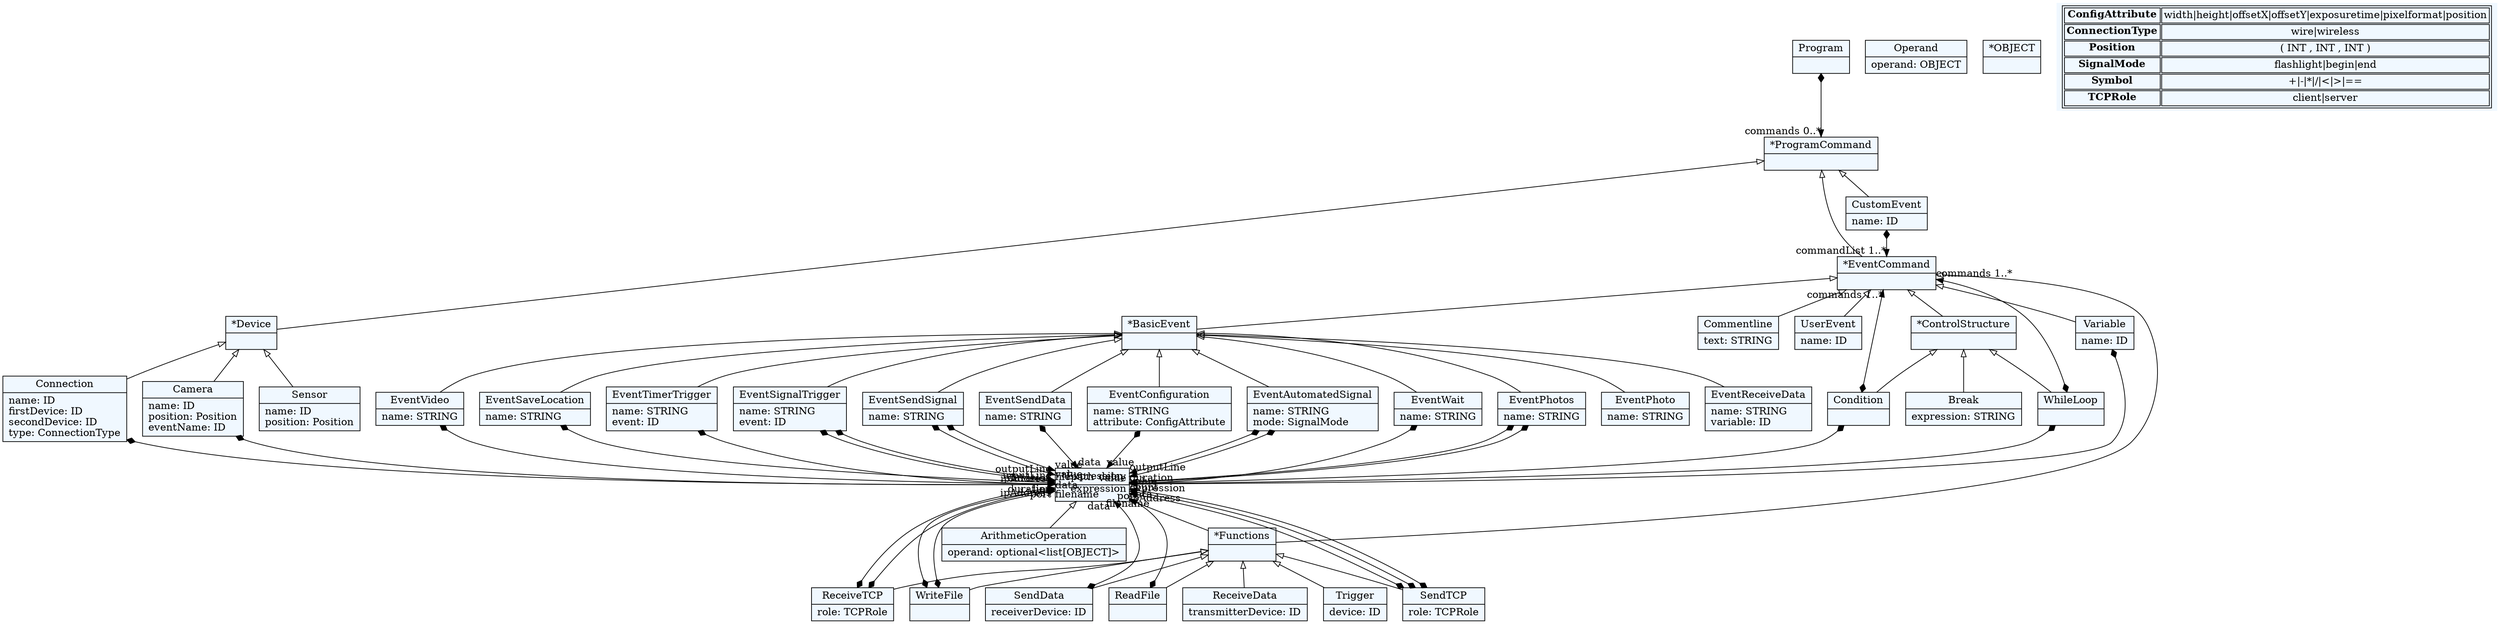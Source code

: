
    digraph textX {
    fontname = "Bitstream Vera Sans"
    fontsize = 8
    node[
        shape=record,
        style=filled,
        fillcolor=aliceblue
    ]
    nodesep = 0.3
    edge[dir=black,arrowtail=empty]


2717983347968[ label="{Program|}"]

2717983319200[ label="{*ProgramCommand|}"]

2717983354912[ label="{*EventCommand|}"]

2717983353920[ label="{*Device|}"]

2717983355904[ label="{Camera|name: ID\lposition: Position\leventName: ID\l}"]

2717983357888[ label="{Sensor|name: ID\lposition: Position\l}"]

2717983360864[ label="{Connection|name: ID\lfirstDevice: ID\lsecondDevice: ID\ltype: ConnectionType\l}"]

2717983373760[ label="{CustomEvent|name: ID\l}"]

2717983370784[ label="{UserEvent|name: ID\l}"]

2717983263648[ label="{*BasicEvent|}"]

2717983274560[ label="{EventWait|name: STRING\l}"]

2717983264640[ label="{EventPhoto|name: STRING\l}"]

2717983259680[ label="{EventPhotos|name: STRING\l}"]

2717983273568[ label="{EventVideo|name: STRING\l}"]

2717983260672[ label="{EventSaveLocation|name: STRING\l}"]

2717983245792[ label="{EventTimerTrigger|name: STRING\levent: ID\l}"]

2717983262656[ label="{EventSignalTrigger|name: STRING\levent: ID\l}"]

2717983248768[ label="{EventSendSignal|name: STRING\l}"]

2717983254720[ label="{EventSendData|name: STRING\l}"]

2717983266624[ label="{EventReceiveData|name: STRING\lvariable: ID\l}"]

2717983269600[ label="{EventConfiguration|name: STRING\lattribute: ConfigAttribute\l}"]

2717983270592[ label="{EventAutomatedSignal|name: STRING\lmode: SignalMode\l}"]

2717983275552[ label="{*ControlStructure|}"]

2717983277536[ label="{Condition|}"]

2717983247776[ label="{WhileLoop|}"]

2717983280512[ label="{Break|expression: STRING\l}"]

2717983250752[ label="{*Expression|}"]

2717983286464[ label="{ArithmeticOperation|operand: optional\<list[OBJECT]\>\l}"]

2717983284480[ label="{Operand|operand: OBJECT\l}"]

2717983305312[ label="{Variable|name: ID\l}"]

2717983301344[ label="{*Functions|}"]

2717983304320[ label="{SendData|receiverDevice: ID\l}"]

2717983303328[ label="{ReceiveData|transmitterDevice: ID\l}"]

2717983287456[ label="{SendTCP|role: TCPRole\l}"]

2717983288448[ label="{ReceiveTCP|role: TCPRole\l}"]

2717983293408[ label="{WriteFile|}"]

2717983296384[ label="{ReadFile|}"]

2717983298368[ label="{Trigger|device: ID\l}"]

2717983698560[ label="{Commentline|text: STRING\l}"]



2717983347968 -> 2717983319200[arrowtail=diamond, dir=both, headlabel="commands 0..*"]
2717983319200 -> 2717983353920 [dir=back]
2717983319200 -> 2717983373760 [dir=back]
2717983319200 -> 2717983354912 [dir=back]
2717983354912 -> 2717983698560 [dir=back]
2717983354912 -> 2717983275552 [dir=back]
2717983354912 -> 2717983305312 [dir=back]
2717983354912 -> 2717983301344 [dir=back]
2717983354912 -> 2717983263648 [dir=back]
2717983354912 -> 2717983370784 [dir=back]
2717983353920 -> 2717983357888 [dir=back]
2717983353920 -> 2717983355904 [dir=back]
2717983353920 -> 2717983360864 [dir=back]
2717983355904 -> 2717983250752[arrowtail=diamond, dir=both, headlabel="ipAddress "]
2717983360864 -> 2717983250752[arrowtail=diamond, dir=both, headlabel="line "]
2717983373760 -> 2717983354912[arrowtail=diamond, dir=both, headlabel="commandList 1..*"]
2717983263648 -> 2717983264640 [dir=back]
2717983263648 -> 2717983259680 [dir=back]
2717983263648 -> 2717983274560 [dir=back]
2717983263648 -> 2717983273568 [dir=back]
2717983263648 -> 2717983260672 [dir=back]
2717983263648 -> 2717983245792 [dir=back]
2717983263648 -> 2717983262656 [dir=back]
2717983263648 -> 2717983248768 [dir=back]
2717983263648 -> 2717983254720 [dir=back]
2717983263648 -> 2717983266624 [dir=back]
2717983263648 -> 2717983269600 [dir=back]
2717983263648 -> 2717983270592 [dir=back]
2717983274560 -> 2717983250752[arrowtail=diamond, dir=both, headlabel="duration "]
2717983259680 -> 2717983250752[arrowtail=diamond, dir=both, headlabel="count "]
2717983259680 -> 2717983250752[arrowtail=diamond, dir=both, headlabel="delay "]
2717983273568 -> 2717983250752[arrowtail=diamond, dir=both, headlabel="duration "]
2717983260672 -> 2717983250752[arrowtail=diamond, dir=both, headlabel="filepath "]
2717983245792 -> 2717983250752[arrowtail=diamond, dir=both, headlabel="duration "]
2717983262656 -> 2717983250752[arrowtail=diamond, dir=both, headlabel="inputLine "]
2717983262656 -> 2717983250752[arrowtail=diamond, dir=both, headlabel="value "]
2717983248768 -> 2717983250752[arrowtail=diamond, dir=both, headlabel="outputLine "]
2717983248768 -> 2717983250752[arrowtail=diamond, dir=both, headlabel="value "]
2717983254720 -> 2717983250752[arrowtail=diamond, dir=both, headlabel="data "]
2717983269600 -> 2717983250752[arrowtail=diamond, dir=both, headlabel="value "]
2717983270592 -> 2717983250752[arrowtail=diamond, dir=both, headlabel="outputLine "]
2717983270592 -> 2717983250752[arrowtail=diamond, dir=both, headlabel="value "]
2717983275552 -> 2717983277536 [dir=back]
2717983275552 -> 2717983247776 [dir=back]
2717983275552 -> 2717983280512 [dir=back]
2717983277536 -> 2717983250752[arrowtail=diamond, dir=both, headlabel="expression "]
2717983277536 -> 2717983354912[arrowtail=diamond, dir=both, headlabel="commands 1..*"]
2717983247776 -> 2717983250752[arrowtail=diamond, dir=both, headlabel="expression "]
2717983247776 -> 2717983354912[arrowtail=diamond, dir=both, headlabel="commands 1..*"]
2717983250752 -> 2717983301344 [dir=back]
2717983250752 -> 2717983286464 [dir=back]
2717983346976[ label="{*OBJECT|}"]

2717983346976[ label="{*OBJECT|}"]

2717983305312 -> 2717983250752[arrowtail=diamond, dir=both, headlabel="value "]
2717983301344 -> 2717983304320 [dir=back]
2717983301344 -> 2717983303328 [dir=back]
2717983301344 -> 2717983287456 [dir=back]
2717983301344 -> 2717983288448 [dir=back]
2717983301344 -> 2717983293408 [dir=back]
2717983301344 -> 2717983296384 [dir=back]
2717983301344 -> 2717983298368 [dir=back]
2717983304320 -> 2717983250752[arrowtail=diamond, dir=both, headlabel="data "]
2717983287456 -> 2717983250752[arrowtail=diamond, dir=both, headlabel="ipAddress "]
2717983287456 -> 2717983250752[arrowtail=diamond, dir=both, headlabel="port "]
2717983287456 -> 2717983250752[arrowtail=diamond, dir=both, headlabel="data "]
2717983288448 -> 2717983250752[arrowtail=diamond, dir=both, headlabel="ipAddress "]
2717983288448 -> 2717983250752[arrowtail=diamond, dir=both, headlabel="port "]
2717983293408 -> 2717983250752[arrowtail=diamond, dir=both, headlabel="filename "]
2717983293408 -> 2717983250752[arrowtail=diamond, dir=both, headlabel="data "]
2717983296384 -> 2717983250752[arrowtail=diamond, dir=both, headlabel="filename "]
match_rules [ shape=plaintext, label=< <table>
	<tr>
		<td><b>ConfigAttribute</b></td><td>width|height|offsetX|offsetY|exposuretime|pixelformat|position</td>
	</tr>
	<tr>
		<td><b>ConnectionType</b></td><td>wire|wireless</td>
	</tr>
	<tr>
		<td><b>Position</b></td><td>( INT , INT , INT )</td>
	</tr>
	<tr>
		<td><b>SignalMode</b></td><td>flashlight|begin|end</td>
	</tr>
	<tr>
		<td><b>Symbol</b></td><td>+|-|*|/|&lt;|&gt;|==</td>
	</tr>
	<tr>
		<td><b>TCPRole</b></td><td>client|server</td>
	</tr>
</table> >]


}
